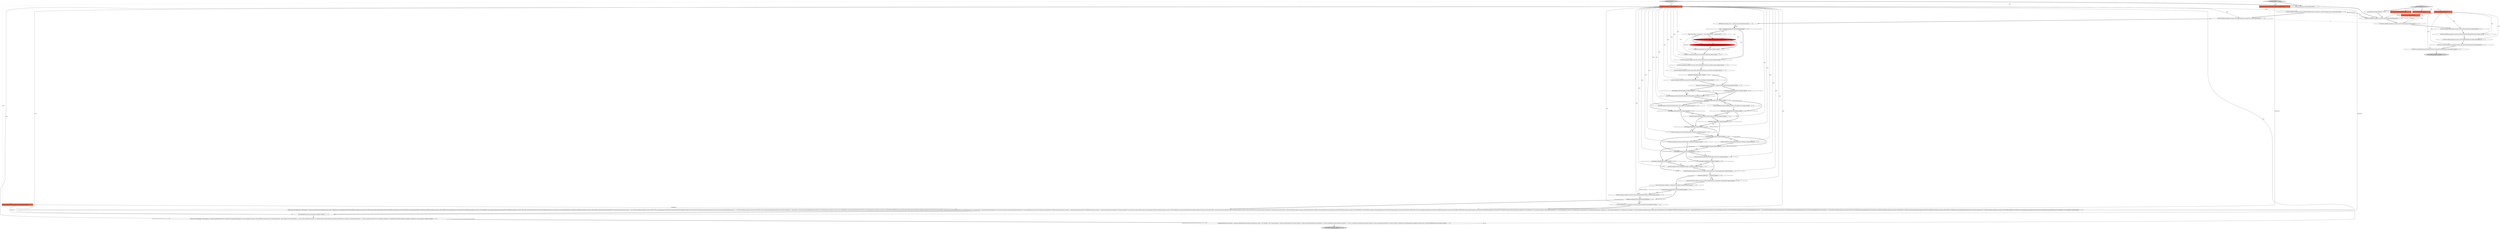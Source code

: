 digraph {
1 [style = filled, label = "@NotNull DataSourceDescriptor dataSource@@@2@@@['1', '0', '0']", fillcolor = tomato, shape = box image = "AAA0AAABBB1BBB"];
9 [style = filled, label = "JSONUtils.field(json,RegistryConstants.ATTR_TEMPLATE,dataSource.isTemplate())@@@18@@@['1', '1', '0']", fillcolor = white, shape = ellipse image = "AAA0AAABBB1BBB"];
16 [style = filled, label = "JSONUtils.serializeProperties(json,TAG_ORIGIN,originProps)@@@12@@@['1', '1', '0']", fillcolor = white, shape = ellipse image = "AAA0AAABBB1BBB"];
23 [style = filled, label = "JSONUtils.field(json,RegistryConstants.ATTR_SAVE_PASSWORD,dataSource.isSavePassword())@@@16@@@['1', '1', '0']", fillcolor = white, shape = ellipse image = "AAA0AAABBB1BBB"];
46 [style = filled, label = "JSONUtils.field(json,ATTR_NAVIGATOR_SHOW_UTIL_OBJECTS,true)@@@22@@@['0', '1', '0']", fillcolor = white, shape = ellipse image = "AAA0AAABBB2BBB"];
20 [style = filled, label = "navSettings.isHideVirtualModel()@@@26@@@['1', '0', '0']", fillcolor = white, shape = diamond image = "AAA0AAABBB1BBB"];
38 [style = filled, label = "DBPDataSourceOrigin origin = dataSource.getOrigin()@@@7@@@['1', '1', '0']", fillcolor = white, shape = ellipse image = "AAA0AAABBB1BBB"];
62 [style = filled, label = "json.beginObject()@@@3@@@['0', '0', '1']", fillcolor = white, shape = ellipse image = "AAA0AAABBB3BBB"];
28 [style = filled, label = "JSONUtils.field(json,RegistryConstants.ATTR_READ_ONLY,dataSource.isConnectionReadOnly())@@@28@@@['1', '1', '0']", fillcolor = white, shape = ellipse image = "AAA0AAABBB1BBB"];
50 [style = filled, label = "JSONUtils.field(json,ATTR_NAVIGATOR_HIDE_SCHEMAS,true)@@@25@@@['0', '1', '0']", fillcolor = white, shape = ellipse image = "AAA0AAABBB2BBB"];
6 [style = filled, label = "JSONUtils.field(json,RegistryConstants.ATTR_FOLDER,dataSource.getFolder().getFolderPath())@@@30@@@['1', '1', '0']", fillcolor = white, shape = ellipse image = "AAA0AAABBB1BBB"];
60 [style = filled, label = "JSONUtils.field(json,RegistryConstants.ATTR_ENABLED,filter.isEnabled())@@@8@@@['0', '0', '1']", fillcolor = white, shape = ellipse image = "AAA0AAABBB3BBB"];
55 [style = filled, label = "navSettings.isShowSystemObjects()@@@21@@@['0', '1', '0']", fillcolor = white, shape = diamond image = "AAA0AAABBB2BBB"];
17 [style = filled, label = "JSONUtils.field(json,ATTR_NAVIGATOR_SHOW_UTIL_OBJECTS,true)@@@22@@@['1', '0', '0']", fillcolor = white, shape = ellipse image = "AAA0AAABBB1BBB"];
25 [style = filled, label = "navSettings.isMergeEntities()@@@27@@@['1', '0', '0']", fillcolor = white, shape = diamond image = "AAA0AAABBB1BBB"];
10 [style = filled, label = "navSettings.isShowOnlyEntities()@@@23@@@['1', '0', '0']", fillcolor = white, shape = diamond image = "AAA0AAABBB1BBB"];
44 [style = filled, label = "JSONUtils.field(json,RegistryConstants.ATTR_DRIVER,dataSource.getDriver().getId())@@@6@@@['1', '1', '0']", fillcolor = white, shape = ellipse image = "AAA0AAABBB1BBB"];
47 [style = filled, label = "@NotNull DataSourceDescriptor dataSource@@@2@@@['0', '1', '0']", fillcolor = tomato, shape = box image = "AAA0AAABBB2BBB"];
35 [style = filled, label = "@NotNull JsonWriter json@@@2@@@['1', '1', '0']", fillcolor = tomato, shape = box image = "AAA0AAABBB1BBB"];
31 [style = filled, label = "json.endObject()@@@151@@@['1', '1', '0']", fillcolor = lightgray, shape = ellipse image = "AAA0AAABBB1BBB"];
15 [style = filled, label = "saveDataSource['1', '0', '0']", fillcolor = lightgray, shape = diamond image = "AAA0AAABBB1BBB"];
59 [style = filled, label = "String typeName@@@2@@@['0', '0', '1']", fillcolor = tomato, shape = box image = "AAA0AAABBB3BBB"];
45 [style = filled, label = "JSONUtils.field(json,RegistryConstants.ATTR_PROVIDER,dataSource.getDriver().getProviderDescriptor().getId())@@@5@@@['1', '1', '0']", fillcolor = white, shape = ellipse image = "AAA0AAABBB1BBB"];
2 [style = filled, label = "origin != DataSourceOriginLocal.INSTANCE@@@8@@@['1', '1', '0']", fillcolor = white, shape = diamond image = "AAA0AAABBB1BBB"];
12 [style = filled, label = "navSettings.isShowSystemObjects()@@@21@@@['1', '0', '0']", fillcolor = white, shape = diamond image = "AAA0AAABBB1BBB"];
14 [style = filled, label = "JSONUtils.field(json,\"virtual-model-id\",dataSource.getVirtualModel().getId())@@@37@@@['1', '1', '0']", fillcolor = white, shape = ellipse image = "AAA0AAABBB1BBB"];
11 [style = filled, label = "JSONUtils.field(json,ATTR_NAVIGATOR_HIDE_SCHEMAS,true)@@@25@@@['1', '0', '0']", fillcolor = white, shape = ellipse image = "AAA0AAABBB1BBB"];
51 [style = filled, label = "navSettings.isShowOnlyEntities()@@@23@@@['0', '1', '0']", fillcolor = white, shape = diamond image = "AAA0AAABBB2BBB"];
41 [style = filled, label = "navSettings.isShowUtilityObjects()@@@22@@@['1', '1', '0']", fillcolor = white, shape = diamond image = "AAA0AAABBB1BBB"];
61 [style = filled, label = "JSONUtils.fieldNE(json,RegistryConstants.ATTR_NAME,filter.getName())@@@6@@@['0', '0', '1']", fillcolor = white, shape = ellipse image = "AAA0AAABBB3BBB"];
66 [style = filled, label = "JSONUtils.serializeStringList(json,RegistryConstants.TAG_INCLUDE,filter.getInclude())@@@9@@@['0', '0', '1']", fillcolor = white, shape = ellipse image = "AAA0AAABBB3BBB"];
65 [style = filled, label = "JsonWriter json@@@2@@@['0', '0', '1']", fillcolor = tomato, shape = box image = "AAA0AAABBB3BBB"];
30 [style = filled, label = "originProps.put(ATTR_ORIGIN_ID,origin.getId())@@@10@@@['1', '0', '0']", fillcolor = red, shape = ellipse image = "AAA1AAABBB1BBB"];
58 [style = filled, label = "json.endObject()@@@11@@@['0', '0', '1']", fillcolor = lightgray, shape = ellipse image = "AAA0AAABBB3BBB"];
19 [style = filled, label = "JSONUtils.field(json,ATTR_NAVIGATOR_SHOW_SYSTEM_OBJECTS,true)@@@21@@@['1', '1', '0']", fillcolor = white, shape = ellipse image = "AAA0AAABBB1BBB"];
8 [style = filled, label = "dataSource.isTemplate()@@@17@@@['1', '1', '0']", fillcolor = white, shape = diamond image = "AAA0AAABBB1BBB"];
33 [style = filled, label = "serializeModifyPermissions(json,dataSource)@@@118@@@['1', '1', '0']", fillcolor = white, shape = ellipse image = "AAA0AAABBB1BBB"];
57 [style = filled, label = "JSONUtils.fieldNE(json,RegistryConstants.ATTR_DESCRIPTION,filter.getDescription())@@@7@@@['0', '0', '1']", fillcolor = white, shape = ellipse image = "AAA0AAABBB3BBB"];
18 [style = filled, label = "dataSource.getFolder() != null@@@29@@@['1', '1', '0']", fillcolor = white, shape = diamond image = "AAA0AAABBB1BBB"];
42 [style = filled, label = "JSONUtils.fieldNE(json,RegistryConstants.ATTR_ID,objectID)@@@4@@@['1', '1', '1']", fillcolor = white, shape = ellipse image = "AAA0AAABBB1BBB"];
43 [style = filled, label = "navSettings.isHideSchemas()@@@25@@@['1', '1', '0']", fillcolor = white, shape = diamond image = "AAA0AAABBB1BBB"];
27 [style = filled, label = "{Collection<FilterMapping> filterMappings = dataSource.getObjectFilters()if (!CommonUtils.isEmpty(filterMappings)) {json.name(RegistryConstants.TAG_FILTERS)json.beginArray()for (FilterMapping filter : filterMappings){if (filter.defaultFilter != null && !filter.defaultFilter.isEmpty()) {saveObjectFiler(json,filter.typeName,null,filter.defaultFilter)}for (Map.Entry<String,DBSObjectFilter> cf : filter.customFilters.entrySet()){if (!cf.getValue().isEmpty()) {saveObjectFiler(json,filter.typeName,cf.getKey(),cf.getValue())}}}json.endArray()}}@@@119@@@['1', '1', '0']", fillcolor = white, shape = ellipse image = "AAA0AAABBB1BBB"];
54 [style = filled, label = "originProps.put(ATTR_ORIGIN_TYPE,origin.getType())@@@10@@@['0', '1', '0']", fillcolor = red, shape = ellipse image = "AAA1AAABBB2BBB"];
63 [style = filled, label = "saveObjectFiler['0', '0', '1']", fillcolor = lightgray, shape = diamond image = "AAA0AAABBB3BBB"];
34 [style = filled, label = "Map<String,Object> originProps = new LinkedHashMap<>()@@@9@@@['1', '1', '0']", fillcolor = white, shape = ellipse image = "AAA0AAABBB1BBB"];
36 [style = filled, label = "JSONUtils.field(json,ATTR_NAVIGATOR_MERGE_ENTITIES,true)@@@27@@@['1', '1', '0']", fillcolor = white, shape = ellipse image = "AAA0AAABBB1BBB"];
52 [style = filled, label = "saveDataSource['0', '1', '0']", fillcolor = lightgray, shape = diamond image = "AAA0AAABBB2BBB"];
29 [style = filled, label = "{SimplePreferenceStore prefStore = dataSource.getPreferenceStore()Map<String,String> props = new TreeMap<>()for (String propName : prefStore.preferenceNames()){String propValue = prefStore.getString(propName)String defValue = prefStore.getDefaultString(propName)if (propValue != null && !CommonUtils.equalObjects(propValue,defValue)) {props.put(propName,propValue)}}if (!props.isEmpty()) {JSONUtils.serializeProperties(json,RegistryConstants.TAG_CUSTOM_PROPERTIES,props)}}@@@137@@@['1', '1', '0']", fillcolor = white, shape = ellipse image = "AAA0AAABBB1BBB"];
37 [style = filled, label = "dataSource.hasSharedVirtualModel()@@@36@@@['1', '1', '0']", fillcolor = white, shape = diamond image = "AAA0AAABBB1BBB"];
56 [style = filled, label = "DBSObjectFilter filter@@@2@@@['0', '0', '1']", fillcolor = tomato, shape = box image = "AAA0AAABBB3BBB"];
40 [style = filled, label = "navSettings.isHideFolders()@@@24@@@['1', '1', '0']", fillcolor = white, shape = diamond image = "AAA0AAABBB1BBB"];
48 [style = filled, label = "JSONUtils.field(json,ATTR_NAVIGATOR_HIDE_VIRTUAL,true)@@@26@@@['0', '1', '0']", fillcolor = white, shape = ellipse image = "AAA0AAABBB2BBB"];
5 [style = filled, label = "DataSourceNavigatorSettings navSettings = dataSource.getNavigatorSettings()@@@20@@@['1', '1', '0']", fillcolor = white, shape = ellipse image = "AAA0AAABBB1BBB"];
24 [style = filled, label = "originProps.putAll(origin.getConfiguration())@@@11@@@['1', '1', '0']", fillcolor = white, shape = ellipse image = "AAA0AAABBB1BBB"];
68 [style = filled, label = "JSONUtils.serializeStringList(json,RegistryConstants.TAG_EXCLUDE,filter.getExclude())@@@10@@@['0', '0', '1']", fillcolor = white, shape = ellipse image = "AAA0AAABBB3BBB"];
49 [style = filled, label = "navSettings.isMergeEntities()@@@27@@@['0', '1', '0']", fillcolor = white, shape = diamond image = "AAA0AAABBB2BBB"];
4 [style = filled, label = "{DBPConnectionConfiguration connectionInfo = dataSource.getConnectionConfiguration()json.name(\"configuration\")json.beginObject()JSONUtils.fieldNE(json,RegistryConstants.ATTR_HOST,connectionInfo.getHostName())JSONUtils.fieldNE(json,RegistryConstants.ATTR_PORT,connectionInfo.getHostPort())JSONUtils.fieldNE(json,RegistryConstants.ATTR_SERVER,connectionInfo.getServerName())JSONUtils.fieldNE(json,RegistryConstants.ATTR_DATABASE,connectionInfo.getDatabaseName())JSONUtils.fieldNE(json,RegistryConstants.ATTR_URL,connectionInfo.getUrl())saveSecuredCredentials(dataSource,null,null,new SecureCredentials(dataSource))JSONUtils.fieldNE(json,RegistryConstants.ATTR_HOME,connectionInfo.getClientHomeId())if (connectionInfo.getConnectionType() != null) {JSONUtils.field(json,RegistryConstants.ATTR_TYPE,connectionInfo.getConnectionType().getId())}JSONUtils.fieldNE(json,RegistryConstants.ATTR_COLOR,connectionInfo.getConnectionColor())if (connectionInfo.getKeepAliveInterval() > 0) {JSONUtils.field(json,RegistryConstants.ATTR_KEEP_ALIVE,connectionInfo.getKeepAliveInterval())}JSONUtils.fieldNE(json,\"config-profile\",connectionInfo.getConfigProfileName())JSONUtils.serializeProperties(json,RegistryConstants.TAG_PROPERTIES,connectionInfo.getProperties())JSONUtils.serializeProperties(json,RegistryConstants.TAG_PROVIDER_PROPERTIES,connectionInfo.getProviderProperties())JSONUtils.fieldNE(json,RegistryConstants.ATTR_AUTH_MODEL,connectionInfo.getAuthModelId())JSONUtils.serializeProperties(json,\"auth-properties\",connectionInfo.getAuthProperties())if (!ArrayUtils.isEmpty(connectionInfo.getDeclaredEvents())) {json.name(RegistryConstants.TAG_EVENTS)json.beginObject()for (DBPConnectionEventType eventType : connectionInfo.getDeclaredEvents()){DBRShellCommand command = connectionInfo.getEvent(eventType)if (!command.isEnabled()) {continue}json.name(eventType.name())json.beginObject()JSONUtils.field(json,RegistryConstants.ATTR_ENABLED,command.isEnabled())JSONUtils.field(json,RegistryConstants.ATTR_SHOW_PANEL,command.isShowProcessPanel())JSONUtils.field(json,RegistryConstants.ATTR_WAIT_PROCESS,command.isWaitProcessFinish())if (command.isWaitProcessFinish()) {JSONUtils.field(json,RegistryConstants.ATTR_WAIT_PROCESS_TIMEOUT,command.getWaitProcessTimeoutMs())}JSONUtils.field(json,RegistryConstants.ATTR_TERMINATE_AT_DISCONNECT,command.isTerminateAtDisconnect())JSONUtils.field(json,RegistryConstants.ATTR_PAUSE_AFTER_EXECUTE,command.getPauseAfterExecute())JSONUtils.fieldNE(json,RegistryConstants.ATTR_WORKING_DIRECTORY,command.getWorkingDirectory())JSONUtils.fieldNE(json,RegistryConstants.ATTR_COMMAND,command.getCommand())json.endObject()}json.endObject()}if (!CommonUtils.isEmpty(connectionInfo.getHandlers())) {json.name(RegistryConstants.TAG_HANDLERS)json.beginObject()for (DBWHandlerConfiguration configuration : connectionInfo.getHandlers()){if (configuration.isEnabled()) {saveNetworkHandlerConfiguration(json,dataSource,null,configuration)}}json.endObject()}{DBPConnectionBootstrap bootstrap = connectionInfo.getBootstrap()if (bootstrap.hasData()) {json.name(RegistryConstants.TAG_BOOTSTRAP)json.beginObject()if (bootstrap.getDefaultAutoCommit() != null) {JSONUtils.field(json,RegistryConstants.ATTR_AUTOCOMMIT,bootstrap.getDefaultAutoCommit())}if (bootstrap.getDefaultTransactionIsolation() != null) {JSONUtils.field(json,RegistryConstants.ATTR_TXN_ISOLATION,bootstrap.getDefaultTransactionIsolation())}JSONUtils.fieldNE(json,RegistryConstants.ATTR_DEFAULT_CATALOG,bootstrap.getDefaultCatalogName())JSONUtils.fieldNE(json,RegistryConstants.ATTR_DEFAULT_SCHEMA,bootstrap.getDefaultSchemaName())if (bootstrap.isIgnoreErrors()) {JSONUtils.field(json,RegistryConstants.ATTR_IGNORE_ERRORS,true)}JSONUtils.serializeStringList(json,RegistryConstants.TAG_QUERY,bootstrap.getInitQueries())json.endObject()}}json.endObject()}@@@39@@@['1', '1', '0']", fillcolor = white, shape = ellipse image = "AAA0AAABBB1BBB"];
13 [style = filled, label = "JSONUtils.fieldNE(json,RegistryConstants.TAG_DESCRIPTION,dataSource.getDescription())@@@15@@@['1', '1', '0']", fillcolor = white, shape = ellipse image = "AAA0AAABBB1BBB"];
26 [style = filled, label = "!CommonUtils.isEmpty(lockPasswordHash)@@@33@@@['1', '1', '0']", fillcolor = white, shape = diamond image = "AAA0AAABBB1BBB"];
53 [style = filled, label = "JSONUtils.field(json,ATTR_NAVIGATOR_HIDE_FOLDERS,true)@@@24@@@['0', '1', '0']", fillcolor = white, shape = ellipse image = "AAA0AAABBB2BBB"];
67 [style = filled, label = "JSONUtils.fieldNE(json,RegistryConstants.ATTR_TYPE,typeName)@@@5@@@['0', '0', '1']", fillcolor = white, shape = ellipse image = "AAA0AAABBB3BBB"];
22 [style = filled, label = "json.name(dataSource.getId())@@@3@@@['1', '1', '0']", fillcolor = white, shape = ellipse image = "AAA0AAABBB1BBB"];
3 [style = filled, label = "JSONUtils.field(json,RegistryConstants.ATTR_LOCK_PASSWORD,lockPasswordHash)@@@34@@@['1', '1', '0']", fillcolor = white, shape = ellipse image = "AAA0AAABBB1BBB"];
21 [style = filled, label = "JSONUtils.field(json,RegistryConstants.ATTR_NAME,dataSource.getName())@@@14@@@['1', '1', '0']", fillcolor = white, shape = ellipse image = "AAA0AAABBB1BBB"];
39 [style = filled, label = "navSettings.isHideVirtualModel()@@@26@@@['1', '1', '0']", fillcolor = white, shape = diamond image = "AAA0AAABBB1BBB"];
64 [style = filled, label = "String objectID@@@2@@@['0', '0', '1']", fillcolor = tomato, shape = box image = "AAA0AAABBB3BBB"];
7 [style = filled, label = "final String lockPasswordHash = dataSource.getLockPasswordHash()@@@32@@@['1', '1', '0']", fillcolor = white, shape = ellipse image = "AAA0AAABBB1BBB"];
0 [style = filled, label = "navSettings.isHideFolders()@@@24@@@['1', '0', '0']", fillcolor = white, shape = diamond image = "AAA0AAABBB1BBB"];
32 [style = filled, label = "JSONUtils.field(json,ATTR_NAVIGATOR_SHOW_ONLY_ENTITIES,true)@@@23@@@['1', '1', '0']", fillcolor = white, shape = ellipse image = "AAA0AAABBB1BBB"];
5->55 [style = bold, label=""];
55->19 [style = dotted, label="true"];
42->45 [style = bold, label=""];
32->0 [style = bold, label=""];
36->28 [style = bold, label=""];
65->67 [style = solid, label="json"];
61->57 [style = bold, label=""];
10->32 [style = bold, label=""];
35->19 [style = solid, label="json"];
35->13 [style = solid, label="json"];
35->16 [style = solid, label="json"];
35->17 [style = solid, label="json"];
51->32 [style = bold, label=""];
10->32 [style = dotted, label="true"];
63->65 [style = dotted, label="true"];
7->26 [style = bold, label=""];
35->53 [style = solid, label="json"];
46->51 [style = bold, label=""];
35->3 [style = solid, label="json"];
62->42 [style = bold, label=""];
35->36 [style = solid, label="json"];
35->39 [style = solid, label="json"];
39->49 [style = bold, label=""];
9->5 [style = bold, label=""];
49->36 [style = dotted, label="true"];
0->40 [style = bold, label=""];
42->67 [style = bold, label=""];
35->33 [style = solid, label="json"];
35->46 [style = solid, label="json"];
41->17 [style = dotted, label="true"];
65->66 [style = solid, label="json"];
49->36 [style = bold, label=""];
21->13 [style = bold, label=""];
60->66 [style = bold, label=""];
63->64 [style = dotted, label="true"];
25->28 [style = bold, label=""];
48->49 [style = bold, label=""];
63->56 [style = dotted, label="true"];
28->18 [style = bold, label=""];
55->41 [style = bold, label=""];
65->42 [style = solid, label="json"];
41->46 [style = dotted, label="true"];
25->36 [style = bold, label=""];
2->24 [style = dotted, label="true"];
35->23 [style = solid, label="json"];
2->34 [style = bold, label=""];
59->67 [style = solid, label="typeName"];
34->54 [style = bold, label=""];
57->60 [style = bold, label=""];
15->35 [style = dotted, label="true"];
43->11 [style = dotted, label="true"];
23->8 [style = bold, label=""];
1->4 [style = solid, label="dataSource"];
20->25 [style = bold, label=""];
33->27 [style = bold, label=""];
26->3 [style = dotted, label="true"];
50->39 [style = bold, label=""];
44->38 [style = bold, label=""];
67->61 [style = bold, label=""];
64->42 [style = solid, label="objectID"];
65->60 [style = solid, label="json"];
38->2 [style = bold, label=""];
18->6 [style = dotted, label="true"];
43->11 [style = bold, label=""];
12->41 [style = bold, label=""];
63->62 [style = bold, label=""];
19->41 [style = bold, label=""];
12->19 [style = dotted, label="true"];
2->21 [style = bold, label=""];
10->0 [style = bold, label=""];
65->61 [style = solid, label="json"];
20->39 [style = bold, label=""];
26->37 [style = bold, label=""];
41->46 [style = bold, label=""];
47->4 [style = solid, label="dataSource"];
39->25 [style = bold, label=""];
37->14 [style = dotted, label="true"];
27->29 [style = bold, label=""];
18->7 [style = bold, label=""];
6->7 [style = bold, label=""];
53->43 [style = bold, label=""];
44->67 [style = dashed, label="0"];
35->50 [style = solid, label="json"];
55->19 [style = bold, label=""];
14->4 [style = bold, label=""];
35->48 [style = solid, label="json"];
22->42 [style = bold, label=""];
35->9 [style = solid, label="json"];
17->10 [style = bold, label=""];
30->24 [style = bold, label=""];
40->53 [style = bold, label=""];
3->37 [style = bold, label=""];
26->3 [style = bold, label=""];
63->59 [style = dotted, label="true"];
0->43 [style = bold, label=""];
35->29 [style = solid, label="json"];
43->20 [style = bold, label=""];
45->42 [style = dashed, label="0"];
49->28 [style = bold, label=""];
2->30 [style = dotted, label="true"];
41->10 [style = bold, label=""];
4->33 [style = bold, label=""];
52->22 [style = bold, label=""];
20->39 [style = dotted, label="true"];
45->44 [style = bold, label=""];
15->22 [style = bold, label=""];
51->40 [style = bold, label=""];
54->24 [style = bold, label=""];
65->57 [style = solid, label="json"];
18->6 [style = bold, label=""];
34->16 [style = solid, label="originProps"];
39->48 [style = dotted, label="true"];
35->21 [style = solid, label="json"];
32->40 [style = bold, label=""];
25->36 [style = dotted, label="true"];
8->9 [style = dotted, label="true"];
40->43 [style = bold, label=""];
52->47 [style = dotted, label="true"];
35->4 [style = solid, label="json"];
2->54 [style = dotted, label="true"];
43->39 [style = bold, label=""];
2->16 [style = dotted, label="true"];
40->53 [style = dotted, label="true"];
11->20 [style = bold, label=""];
0->40 [style = dotted, label="true"];
39->48 [style = bold, label=""];
35->27 [style = solid, label="json"];
35->11 [style = solid, label="json"];
43->50 [style = bold, label=""];
43->50 [style = dotted, label="true"];
2->34 [style = dotted, label="true"];
29->31 [style = bold, label=""];
66->68 [style = bold, label=""];
7->3 [style = solid, label="lockPasswordHash"];
47->33 [style = solid, label="dataSource"];
35->32 [style = solid, label="json"];
65->68 [style = solid, label="json"];
38->2 [style = solid, label="origin"];
35->45 [style = solid, label="json"];
35->28 [style = solid, label="json"];
34->30 [style = bold, label=""];
37->4 [style = bold, label=""];
24->16 [style = bold, label=""];
37->14 [style = bold, label=""];
41->17 [style = bold, label=""];
30->54 [style = dashed, label="0"];
8->5 [style = bold, label=""];
5->12 [style = bold, label=""];
41->51 [style = bold, label=""];
16->21 [style = bold, label=""];
15->1 [style = dotted, label="true"];
52->35 [style = dotted, label="true"];
8->9 [style = bold, label=""];
13->23 [style = bold, label=""];
1->33 [style = solid, label="dataSource"];
35->6 [style = solid, label="json"];
35->14 [style = solid, label="json"];
12->19 [style = bold, label=""];
51->32 [style = dotted, label="true"];
35->40 [style = solid, label="json"];
68->58 [style = bold, label=""];
35->44 [style = solid, label="json"];
}
